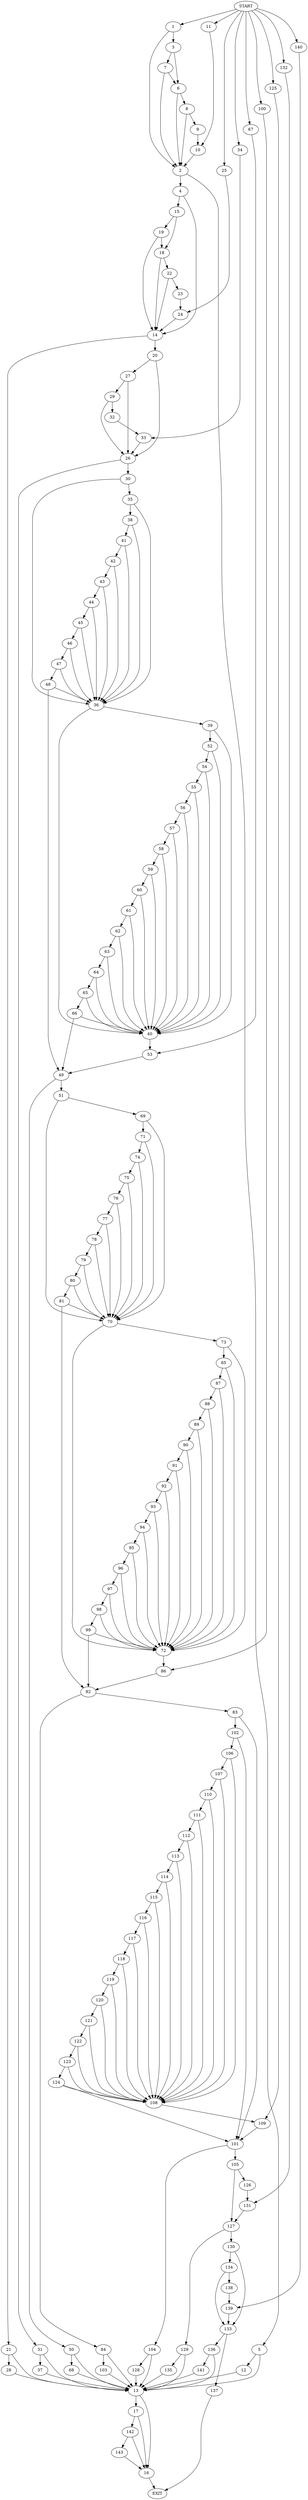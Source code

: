 digraph {
0 [label="START"];
1;
2;
3;
4;
5;
6;
7;
8;
9;
10;
11;
12;
13;
14;
15;
16;
17;
18;
19;
20;
21;
22;
23;
24;
25;
26;
27;
28;
29;
30;
31;
32;
33;
34;
35;
36;
37;
38;
39;
40;
41;
42;
43;
44;
45;
46;
47;
48;
49;
50;
51;
52;
53;
54;
55;
56;
57;
58;
59;
60;
61;
62;
63;
64;
65;
66;
67;
68;
69;
70;
71;
72;
73;
74;
75;
76;
77;
78;
79;
80;
81;
82;
83;
84;
85;
86;
87;
88;
89;
90;
91;
92;
93;
94;
95;
96;
97;
98;
99;
100;
101;
102;
103;
104;
105;
106;
107;
108;
109;
110;
111;
112;
113;
114;
115;
116;
117;
118;
119;
120;
121;
122;
123;
124;
125;
126;
127;
128;
129;
130;
131;
132;
133;
134;
135;
136;
137;
138;
139;
140;
141;
142;
143;
144 [label="EXIT"];
0 -> 1;
1 -> 2;
1 -> 3;
2 -> 4;
2 -> 5;
3 -> 6;
3 -> 7;
7 -> 2;
7 -> 6;
6 -> 2;
6 -> 8;
8 -> 2;
8 -> 9;
9 -> 10;
10 -> 2;
0 -> 11;
11 -> 10;
5 -> 12;
5 -> 13;
4 -> 14;
4 -> 15;
12 -> 13;
13 -> 16;
13 -> 17;
15 -> 18;
15 -> 19;
14 -> 20;
14 -> 21;
18 -> 14;
18 -> 22;
19 -> 18;
19 -> 14;
22 -> 23;
22 -> 14;
23 -> 24;
24 -> 14;
0 -> 25;
25 -> 24;
20 -> 26;
20 -> 27;
21 -> 13;
21 -> 28;
28 -> 13;
27 -> 26;
27 -> 29;
26 -> 30;
26 -> 31;
29 -> 26;
29 -> 32;
32 -> 33;
33 -> 26;
0 -> 34;
34 -> 33;
30 -> 35;
30 -> 36;
31 -> 13;
31 -> 37;
37 -> 13;
35 -> 38;
35 -> 36;
36 -> 39;
36 -> 40;
38 -> 41;
38 -> 36;
41 -> 42;
41 -> 36;
42 -> 43;
42 -> 36;
43 -> 44;
43 -> 36;
44 -> 45;
44 -> 36;
45 -> 46;
45 -> 36;
46 -> 47;
46 -> 36;
47 -> 48;
47 -> 36;
48 -> 49;
48 -> 36;
49 -> 50;
49 -> 51;
39 -> 40;
39 -> 52;
40 -> 53;
52 -> 40;
52 -> 54;
54 -> 55;
54 -> 40;
55 -> 56;
55 -> 40;
56 -> 40;
56 -> 57;
57 -> 40;
57 -> 58;
58 -> 59;
58 -> 40;
59 -> 60;
59 -> 40;
60 -> 40;
60 -> 61;
61 -> 62;
61 -> 40;
62 -> 63;
62 -> 40;
63 -> 40;
63 -> 64;
64 -> 65;
64 -> 40;
65 -> 40;
65 -> 66;
66 -> 49;
66 -> 40;
53 -> 49;
0 -> 67;
67 -> 53;
50 -> 13;
50 -> 68;
51 -> 69;
51 -> 70;
68 -> 13;
69 -> 71;
69 -> 70;
70 -> 72;
70 -> 73;
71 -> 74;
71 -> 70;
74 -> 75;
74 -> 70;
75 -> 76;
75 -> 70;
76 -> 77;
76 -> 70;
77 -> 78;
77 -> 70;
78 -> 79;
78 -> 70;
79 -> 70;
79 -> 80;
80 -> 81;
80 -> 70;
81 -> 82;
81 -> 70;
82 -> 83;
82 -> 84;
73 -> 72;
73 -> 85;
72 -> 86;
85 -> 72;
85 -> 87;
87 -> 72;
87 -> 88;
88 -> 72;
88 -> 89;
89 -> 72;
89 -> 90;
90 -> 91;
90 -> 72;
91 -> 72;
91 -> 92;
92 -> 72;
92 -> 93;
93 -> 72;
93 -> 94;
94 -> 72;
94 -> 95;
95 -> 72;
95 -> 96;
96 -> 72;
96 -> 97;
97 -> 72;
97 -> 98;
98 -> 99;
98 -> 72;
99 -> 72;
99 -> 82;
86 -> 82;
0 -> 100;
100 -> 86;
83 -> 101;
83 -> 102;
84 -> 103;
84 -> 13;
103 -> 13;
101 -> 104;
101 -> 105;
102 -> 101;
102 -> 106;
106 -> 107;
106 -> 108;
108 -> 109;
107 -> 110;
107 -> 108;
110 -> 111;
110 -> 108;
111 -> 108;
111 -> 112;
112 -> 113;
112 -> 108;
113 -> 114;
113 -> 108;
114 -> 115;
114 -> 108;
115 -> 108;
115 -> 116;
116 -> 117;
116 -> 108;
117 -> 118;
117 -> 108;
118 -> 119;
118 -> 108;
119 -> 120;
119 -> 108;
120 -> 121;
120 -> 108;
121 -> 108;
121 -> 122;
122 -> 123;
122 -> 108;
123 -> 108;
123 -> 124;
124 -> 101;
124 -> 108;
109 -> 101;
0 -> 125;
125 -> 109;
105 -> 126;
105 -> 127;
104 -> 13;
104 -> 128;
128 -> 13;
127 -> 129;
127 -> 130;
126 -> 131;
131 -> 127;
0 -> 132;
132 -> 131;
130 -> 133;
130 -> 134;
129 -> 135;
129 -> 13;
135 -> 13;
133 -> 136;
133 -> 137;
134 -> 133;
134 -> 138;
138 -> 139;
139 -> 133;
0 -> 140;
140 -> 139;
136 -> 13;
136 -> 141;
137 -> 144;
141 -> 13;
17 -> 16;
17 -> 142;
16 -> 144;
142 -> 16;
142 -> 143;
143 -> 16;
}